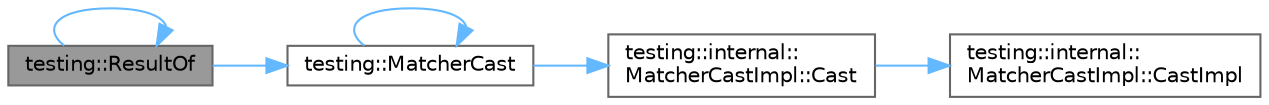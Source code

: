 digraph "testing::ResultOf"
{
 // LATEX_PDF_SIZE
  bgcolor="transparent";
  edge [fontname=Helvetica,fontsize=10,labelfontname=Helvetica,labelfontsize=10];
  node [fontname=Helvetica,fontsize=10,shape=box,height=0.2,width=0.4];
  rankdir="LR";
  Node1 [id="Node000001",label="testing::ResultOf",height=0.2,width=0.4,color="gray40", fillcolor="grey60", style="filled", fontcolor="black",tooltip=" "];
  Node1 -> Node2 [id="edge1_Node000001_Node000002",color="steelblue1",style="solid",tooltip=" "];
  Node2 [id="Node000002",label="testing::MatcherCast",height=0.2,width=0.4,color="grey40", fillcolor="white", style="filled",URL="$namespacetesting.html#ad2f5a342c05fd6806066682c234ca0bc",tooltip=" "];
  Node2 -> Node3 [id="edge2_Node000002_Node000003",color="steelblue1",style="solid",tooltip=" "];
  Node3 [id="Node000003",label="testing::internal::\lMatcherCastImpl::Cast",height=0.2,width=0.4,color="grey40", fillcolor="white", style="filled",URL="$classtesting_1_1internal_1_1_matcher_cast_impl.html#a3060220a0ff6b449dcc0be874e0a7dc0",tooltip=" "];
  Node3 -> Node4 [id="edge3_Node000003_Node000004",color="steelblue1",style="solid",tooltip=" "];
  Node4 [id="Node000004",label="testing::internal::\lMatcherCastImpl::CastImpl",height=0.2,width=0.4,color="grey40", fillcolor="white", style="filled",URL="$classtesting_1_1internal_1_1_matcher_cast_impl.html#a101ee9660c93b4d48dd79c2c16d48379",tooltip=" "];
  Node2 -> Node2 [id="edge4_Node000002_Node000002",color="steelblue1",style="solid",tooltip=" "];
  Node1 -> Node1 [id="edge5_Node000001_Node000001",color="steelblue1",style="solid",tooltip=" "];
}
